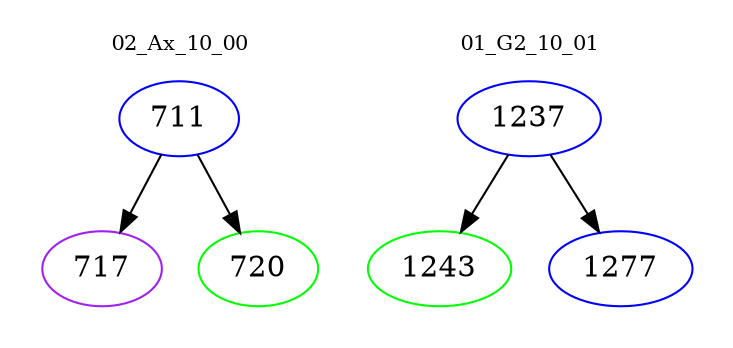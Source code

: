 digraph{
subgraph cluster_0 {
color = white
label = "02_Ax_10_00";
fontsize=10;
T0_711 [label="711", color="blue"]
T0_711 -> T0_717 [color="black"]
T0_717 [label="717", color="purple"]
T0_711 -> T0_720 [color="black"]
T0_720 [label="720", color="green"]
}
subgraph cluster_1 {
color = white
label = "01_G2_10_01";
fontsize=10;
T1_1237 [label="1237", color="blue"]
T1_1237 -> T1_1243 [color="black"]
T1_1243 [label="1243", color="green"]
T1_1237 -> T1_1277 [color="black"]
T1_1277 [label="1277", color="blue"]
}
}
